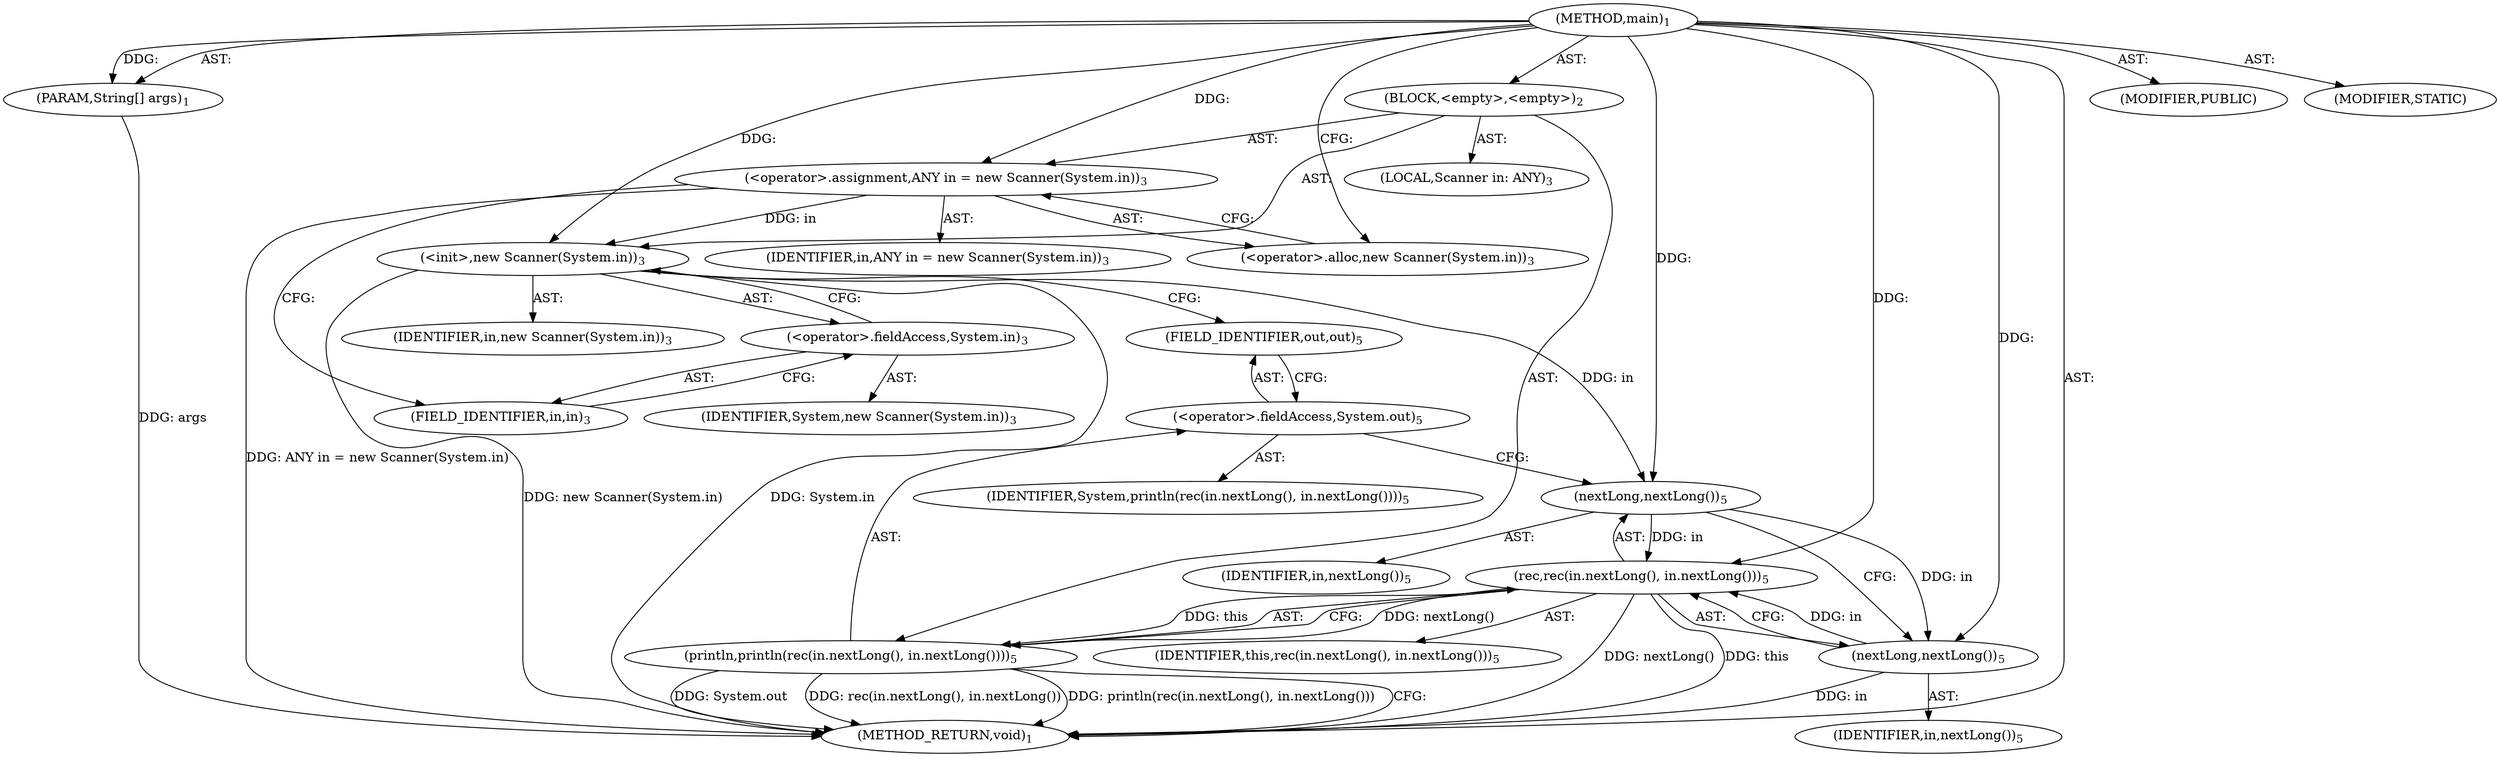 digraph "main" {  
"19" [label = <(METHOD,main)<SUB>1</SUB>> ]
"20" [label = <(PARAM,String[] args)<SUB>1</SUB>> ]
"21" [label = <(BLOCK,&lt;empty&gt;,&lt;empty&gt;)<SUB>2</SUB>> ]
"4" [label = <(LOCAL,Scanner in: ANY)<SUB>3</SUB>> ]
"22" [label = <(&lt;operator&gt;.assignment,ANY in = new Scanner(System.in))<SUB>3</SUB>> ]
"23" [label = <(IDENTIFIER,in,ANY in = new Scanner(System.in))<SUB>3</SUB>> ]
"24" [label = <(&lt;operator&gt;.alloc,new Scanner(System.in))<SUB>3</SUB>> ]
"25" [label = <(&lt;init&gt;,new Scanner(System.in))<SUB>3</SUB>> ]
"3" [label = <(IDENTIFIER,in,new Scanner(System.in))<SUB>3</SUB>> ]
"26" [label = <(&lt;operator&gt;.fieldAccess,System.in)<SUB>3</SUB>> ]
"27" [label = <(IDENTIFIER,System,new Scanner(System.in))<SUB>3</SUB>> ]
"28" [label = <(FIELD_IDENTIFIER,in,in)<SUB>3</SUB>> ]
"29" [label = <(println,println(rec(in.nextLong(), in.nextLong())))<SUB>5</SUB>> ]
"30" [label = <(&lt;operator&gt;.fieldAccess,System.out)<SUB>5</SUB>> ]
"31" [label = <(IDENTIFIER,System,println(rec(in.nextLong(), in.nextLong())))<SUB>5</SUB>> ]
"32" [label = <(FIELD_IDENTIFIER,out,out)<SUB>5</SUB>> ]
"33" [label = <(rec,rec(in.nextLong(), in.nextLong()))<SUB>5</SUB>> ]
"34" [label = <(IDENTIFIER,this,rec(in.nextLong(), in.nextLong()))<SUB>5</SUB>> ]
"35" [label = <(nextLong,nextLong())<SUB>5</SUB>> ]
"36" [label = <(IDENTIFIER,in,nextLong())<SUB>5</SUB>> ]
"37" [label = <(nextLong,nextLong())<SUB>5</SUB>> ]
"38" [label = <(IDENTIFIER,in,nextLong())<SUB>5</SUB>> ]
"39" [label = <(MODIFIER,PUBLIC)> ]
"40" [label = <(MODIFIER,STATIC)> ]
"41" [label = <(METHOD_RETURN,void)<SUB>1</SUB>> ]
  "19" -> "20"  [ label = "AST: "] 
  "19" -> "21"  [ label = "AST: "] 
  "19" -> "39"  [ label = "AST: "] 
  "19" -> "40"  [ label = "AST: "] 
  "19" -> "41"  [ label = "AST: "] 
  "21" -> "4"  [ label = "AST: "] 
  "21" -> "22"  [ label = "AST: "] 
  "21" -> "25"  [ label = "AST: "] 
  "21" -> "29"  [ label = "AST: "] 
  "22" -> "23"  [ label = "AST: "] 
  "22" -> "24"  [ label = "AST: "] 
  "25" -> "3"  [ label = "AST: "] 
  "25" -> "26"  [ label = "AST: "] 
  "26" -> "27"  [ label = "AST: "] 
  "26" -> "28"  [ label = "AST: "] 
  "29" -> "30"  [ label = "AST: "] 
  "29" -> "33"  [ label = "AST: "] 
  "30" -> "31"  [ label = "AST: "] 
  "30" -> "32"  [ label = "AST: "] 
  "33" -> "34"  [ label = "AST: "] 
  "33" -> "35"  [ label = "AST: "] 
  "33" -> "37"  [ label = "AST: "] 
  "35" -> "36"  [ label = "AST: "] 
  "37" -> "38"  [ label = "AST: "] 
  "22" -> "28"  [ label = "CFG: "] 
  "25" -> "32"  [ label = "CFG: "] 
  "29" -> "41"  [ label = "CFG: "] 
  "24" -> "22"  [ label = "CFG: "] 
  "26" -> "25"  [ label = "CFG: "] 
  "30" -> "35"  [ label = "CFG: "] 
  "33" -> "29"  [ label = "CFG: "] 
  "28" -> "26"  [ label = "CFG: "] 
  "32" -> "30"  [ label = "CFG: "] 
  "35" -> "37"  [ label = "CFG: "] 
  "37" -> "33"  [ label = "CFG: "] 
  "19" -> "24"  [ label = "CFG: "] 
  "20" -> "41"  [ label = "DDG: args"] 
  "22" -> "41"  [ label = "DDG: ANY in = new Scanner(System.in)"] 
  "25" -> "41"  [ label = "DDG: System.in"] 
  "25" -> "41"  [ label = "DDG: new Scanner(System.in)"] 
  "29" -> "41"  [ label = "DDG: System.out"] 
  "33" -> "41"  [ label = "DDG: nextLong()"] 
  "37" -> "41"  [ label = "DDG: in"] 
  "29" -> "41"  [ label = "DDG: rec(in.nextLong(), in.nextLong())"] 
  "29" -> "41"  [ label = "DDG: println(rec(in.nextLong(), in.nextLong()))"] 
  "33" -> "41"  [ label = "DDG: this"] 
  "19" -> "20"  [ label = "DDG: "] 
  "19" -> "22"  [ label = "DDG: "] 
  "22" -> "25"  [ label = "DDG: in"] 
  "19" -> "25"  [ label = "DDG: "] 
  "33" -> "29"  [ label = "DDG: this"] 
  "33" -> "29"  [ label = "DDG: nextLong()"] 
  "19" -> "33"  [ label = "DDG: "] 
  "35" -> "33"  [ label = "DDG: in"] 
  "37" -> "33"  [ label = "DDG: in"] 
  "25" -> "35"  [ label = "DDG: in"] 
  "19" -> "35"  [ label = "DDG: "] 
  "35" -> "37"  [ label = "DDG: in"] 
  "19" -> "37"  [ label = "DDG: "] 
}
